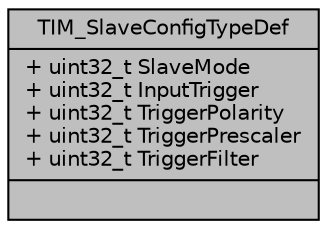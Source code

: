 digraph "TIM_SlaveConfigTypeDef"
{
 // LATEX_PDF_SIZE
  edge [fontname="Helvetica",fontsize="10",labelfontname="Helvetica",labelfontsize="10"];
  node [fontname="Helvetica",fontsize="10",shape=record];
  Node1 [label="{TIM_SlaveConfigTypeDef\n|+ uint32_t SlaveMode\l+ uint32_t InputTrigger\l+ uint32_t TriggerPolarity\l+ uint32_t TriggerPrescaler\l+ uint32_t TriggerFilter\l|}",height=0.2,width=0.4,color="black", fillcolor="grey75", style="filled", fontcolor="black",tooltip="TIM Slave configuration Structure definition."];
}
